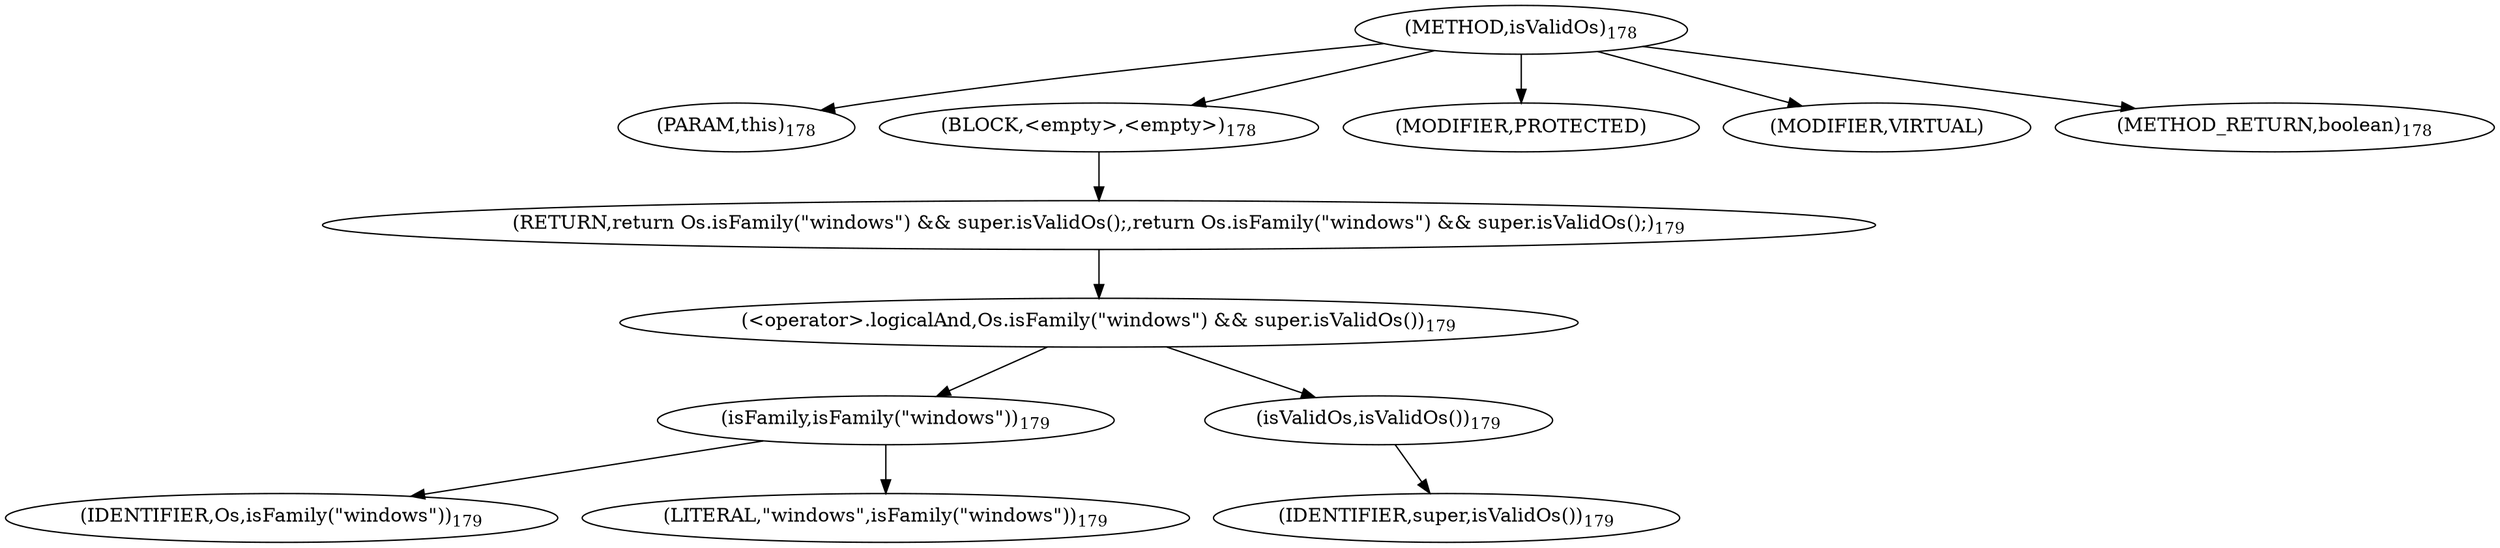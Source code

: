 digraph "isValidOs" {  
"282" [label = <(METHOD,isValidOs)<SUB>178</SUB>> ]
"283" [label = <(PARAM,this)<SUB>178</SUB>> ]
"284" [label = <(BLOCK,&lt;empty&gt;,&lt;empty&gt;)<SUB>178</SUB>> ]
"285" [label = <(RETURN,return Os.isFamily(&quot;windows&quot;) &amp;&amp; super.isValidOs();,return Os.isFamily(&quot;windows&quot;) &amp;&amp; super.isValidOs();)<SUB>179</SUB>> ]
"286" [label = <(&lt;operator&gt;.logicalAnd,Os.isFamily(&quot;windows&quot;) &amp;&amp; super.isValidOs())<SUB>179</SUB>> ]
"287" [label = <(isFamily,isFamily(&quot;windows&quot;))<SUB>179</SUB>> ]
"288" [label = <(IDENTIFIER,Os,isFamily(&quot;windows&quot;))<SUB>179</SUB>> ]
"289" [label = <(LITERAL,&quot;windows&quot;,isFamily(&quot;windows&quot;))<SUB>179</SUB>> ]
"290" [label = <(isValidOs,isValidOs())<SUB>179</SUB>> ]
"291" [label = <(IDENTIFIER,super,isValidOs())<SUB>179</SUB>> ]
"292" [label = <(MODIFIER,PROTECTED)> ]
"293" [label = <(MODIFIER,VIRTUAL)> ]
"294" [label = <(METHOD_RETURN,boolean)<SUB>178</SUB>> ]
  "282" -> "283" 
  "282" -> "284" 
  "282" -> "292" 
  "282" -> "293" 
  "282" -> "294" 
  "284" -> "285" 
  "285" -> "286" 
  "286" -> "287" 
  "286" -> "290" 
  "287" -> "288" 
  "287" -> "289" 
  "290" -> "291" 
}
